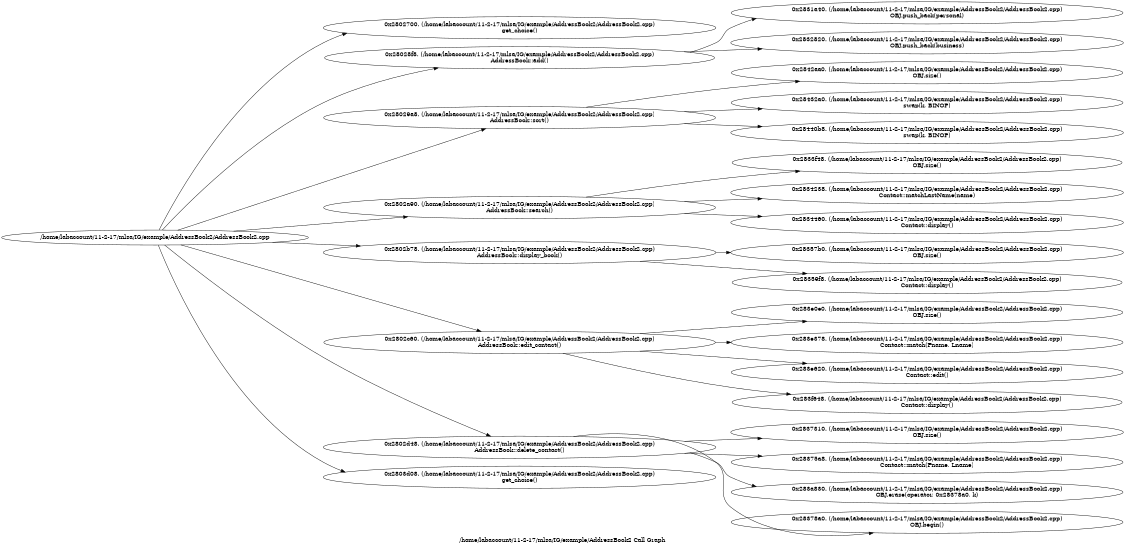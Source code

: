 digraph "/home/labaccount/11-2-17/mlsa/IG/example/AddressBook2 Call Graph" {
	graph [dpi=300
		rankdir=LR
		size="7.5, 10"
		label="/home/labaccount/11-2-17/mlsa/IG/example/AddressBook2 Call Graph"
	];

	Node0x562470627 [shape=oval, label="/home/labaccount/11-2-17/mlsa/IG/example/AddressBook2/AddressBook2.cpp"];
	Node0x513932017 [shape=oval, label="0x2802700. (/home/labaccount/11-2-17/mlsa/IG/example/AddressBook2/AddressBook2.cpp)\nget_choice()"];
	Node0x562470627 -> Node0x513932017;
	Node0x507962362 [shape=oval, label="0x28028f8. (/home/labaccount/11-2-17/mlsa/IG/example/AddressBook2/AddressBook2.cpp)\nAddressBook::add()"];
	Node0x562470627 -> Node0x507962362;
	Node0x201867038 [shape=oval, label="0x28029a8. (/home/labaccount/11-2-17/mlsa/IG/example/AddressBook2/AddressBook2.cpp)\nAddressBook::sort()"];
	Node0x562470627 -> Node0x201867038;
	Node0x151478398 [shape=oval, label="0x2802a90. (/home/labaccount/11-2-17/mlsa/IG/example/AddressBook2/AddressBook2.cpp)\nAddressBook::search()"];
	Node0x562470627 -> Node0x151478398;
	Node0x702841501 [shape=oval, label="0x2802b78. (/home/labaccount/11-2-17/mlsa/IG/example/AddressBook2/AddressBook2.cpp)\nAddressBook::display_book()"];
	Node0x562470627 -> Node0x702841501;
	Node0x297385742 [shape=oval, label="0x2802c60. (/home/labaccount/11-2-17/mlsa/IG/example/AddressBook2/AddressBook2.cpp)\nAddressBook::edit_contact()"];
	Node0x562470627 -> Node0x297385742;
	Node0x185019380 [shape=oval, label="0x2802d48. (/home/labaccount/11-2-17/mlsa/IG/example/AddressBook2/AddressBook2.cpp)\nAddressBook::delete_contact()"];
	Node0x562470627 -> Node0x185019380;
	Node0x831762813 [shape=oval, label="0x2803d08. (/home/labaccount/11-2-17/mlsa/IG/example/AddressBook2/AddressBook2.cpp)\nget_choice()"];
	Node0x562470627 -> Node0x831762813;
	Node0x683616574 [shape=oval, label="0x2831a40. (/home/labaccount/11-2-17/mlsa/IG/example/AddressBook2/AddressBook2.cpp)\nOBJ.push_back(personal)"];
	Node0x507962362 -> Node0x683616574;
	Node0x639532505 [shape=oval, label="0x2832820. (/home/labaccount/11-2-17/mlsa/IG/example/AddressBook2/AddressBook2.cpp)\nOBJ.push_back(business)"];
	Node0x507962362 -> Node0x639532505;
	Node0x543250014 [shape=oval, label="0x2842aa0. (/home/labaccount/11-2-17/mlsa/IG/example/AddressBook2/AddressBook2.cpp)\nOBJ.size()"];
	Node0x201867038 -> Node0x543250014;
	Node0x204852512 [shape=oval, label="0x28432a0. (/home/labaccount/11-2-17/mlsa/IG/example/AddressBook2/AddressBook2.cpp)\nswap(k, BINOP)"];
	Node0x201867038 -> Node0x204852512;
	Node0x112248029 [shape=oval, label="0x28440b8. (/home/labaccount/11-2-17/mlsa/IG/example/AddressBook2/AddressBook2.cpp)\nswap(k, BINOP)"];
	Node0x201867038 -> Node0x112248029;
	Node0x481245291 [shape=oval, label="0x2833f48. (/home/labaccount/11-2-17/mlsa/IG/example/AddressBook2/AddressBook2.cpp)\nOBJ.size()"];
	Node0x151478398 -> Node0x481245291;
	Node0x447084540 [shape=oval, label="0x2834238. (/home/labaccount/11-2-17/mlsa/IG/example/AddressBook2/AddressBook2.cpp)\nContact::matchLastName(name)"];
	Node0x151478398 -> Node0x447084540;
	Node0x200175762 [shape=oval, label="0x2834460. (/home/labaccount/11-2-17/mlsa/IG/example/AddressBook2/AddressBook2.cpp)\nContact::display()"];
	Node0x151478398 -> Node0x200175762;
	Node0x720329900 [shape=oval, label="0x28357b0. (/home/labaccount/11-2-17/mlsa/IG/example/AddressBook2/AddressBook2.cpp)\nOBJ.size()"];
	Node0x702841501 -> Node0x720329900;
	Node0x129034575 [shape=oval, label="0x28359f8. (/home/labaccount/11-2-17/mlsa/IG/example/AddressBook2/AddressBook2.cpp)\nContact::display()"];
	Node0x702841501 -> Node0x129034575;
	Node0x736527270 [shape=oval, label="0x283e0e0. (/home/labaccount/11-2-17/mlsa/IG/example/AddressBook2/AddressBook2.cpp)\nOBJ.size()"];
	Node0x297385742 -> Node0x736527270;
	Node0x167812737 [shape=oval, label="0x283e378. (/home/labaccount/11-2-17/mlsa/IG/example/AddressBook2/AddressBook2.cpp)\nContact::match(Fname, Lname)"];
	Node0x297385742 -> Node0x167812737;
	Node0x524337092 [shape=oval, label="0x283e620. (/home/labaccount/11-2-17/mlsa/IG/example/AddressBook2/AddressBook2.cpp)\nContact::edit()"];
	Node0x297385742 -> Node0x524337092;
	Node0x582489220 [shape=oval, label="0x283f648. (/home/labaccount/11-2-17/mlsa/IG/example/AddressBook2/AddressBook2.cpp)\nContact::display()"];
	Node0x297385742 -> Node0x582489220;
	Node0x271871257 [shape=oval, label="0x2837310. (/home/labaccount/11-2-17/mlsa/IG/example/AddressBook2/AddressBook2.cpp)\nOBJ.size()"];
	Node0x185019380 -> Node0x271871257;
	Node0x820965273 [shape=oval, label="0x28375a8. (/home/labaccount/11-2-17/mlsa/IG/example/AddressBook2/AddressBook2.cpp)\nContact::match(Fname, Lname)"];
	Node0x185019380 -> Node0x820965273;
	Node0x402984460 [shape=oval, label="0x283a830. (/home/labaccount/11-2-17/mlsa/IG/example/AddressBook2/AddressBook2.cpp)\nOBJ.erase(operator, 0x28378a0, k)"];
	Node0x185019380 -> Node0x402984460;
	Node0x128444953 [shape=oval, label="0x28378a0. (/home/labaccount/11-2-17/mlsa/IG/example/AddressBook2/AddressBook2.cpp)\nOBJ.begin()"];
	Node0x185019380 -> Node0x128444953;
}